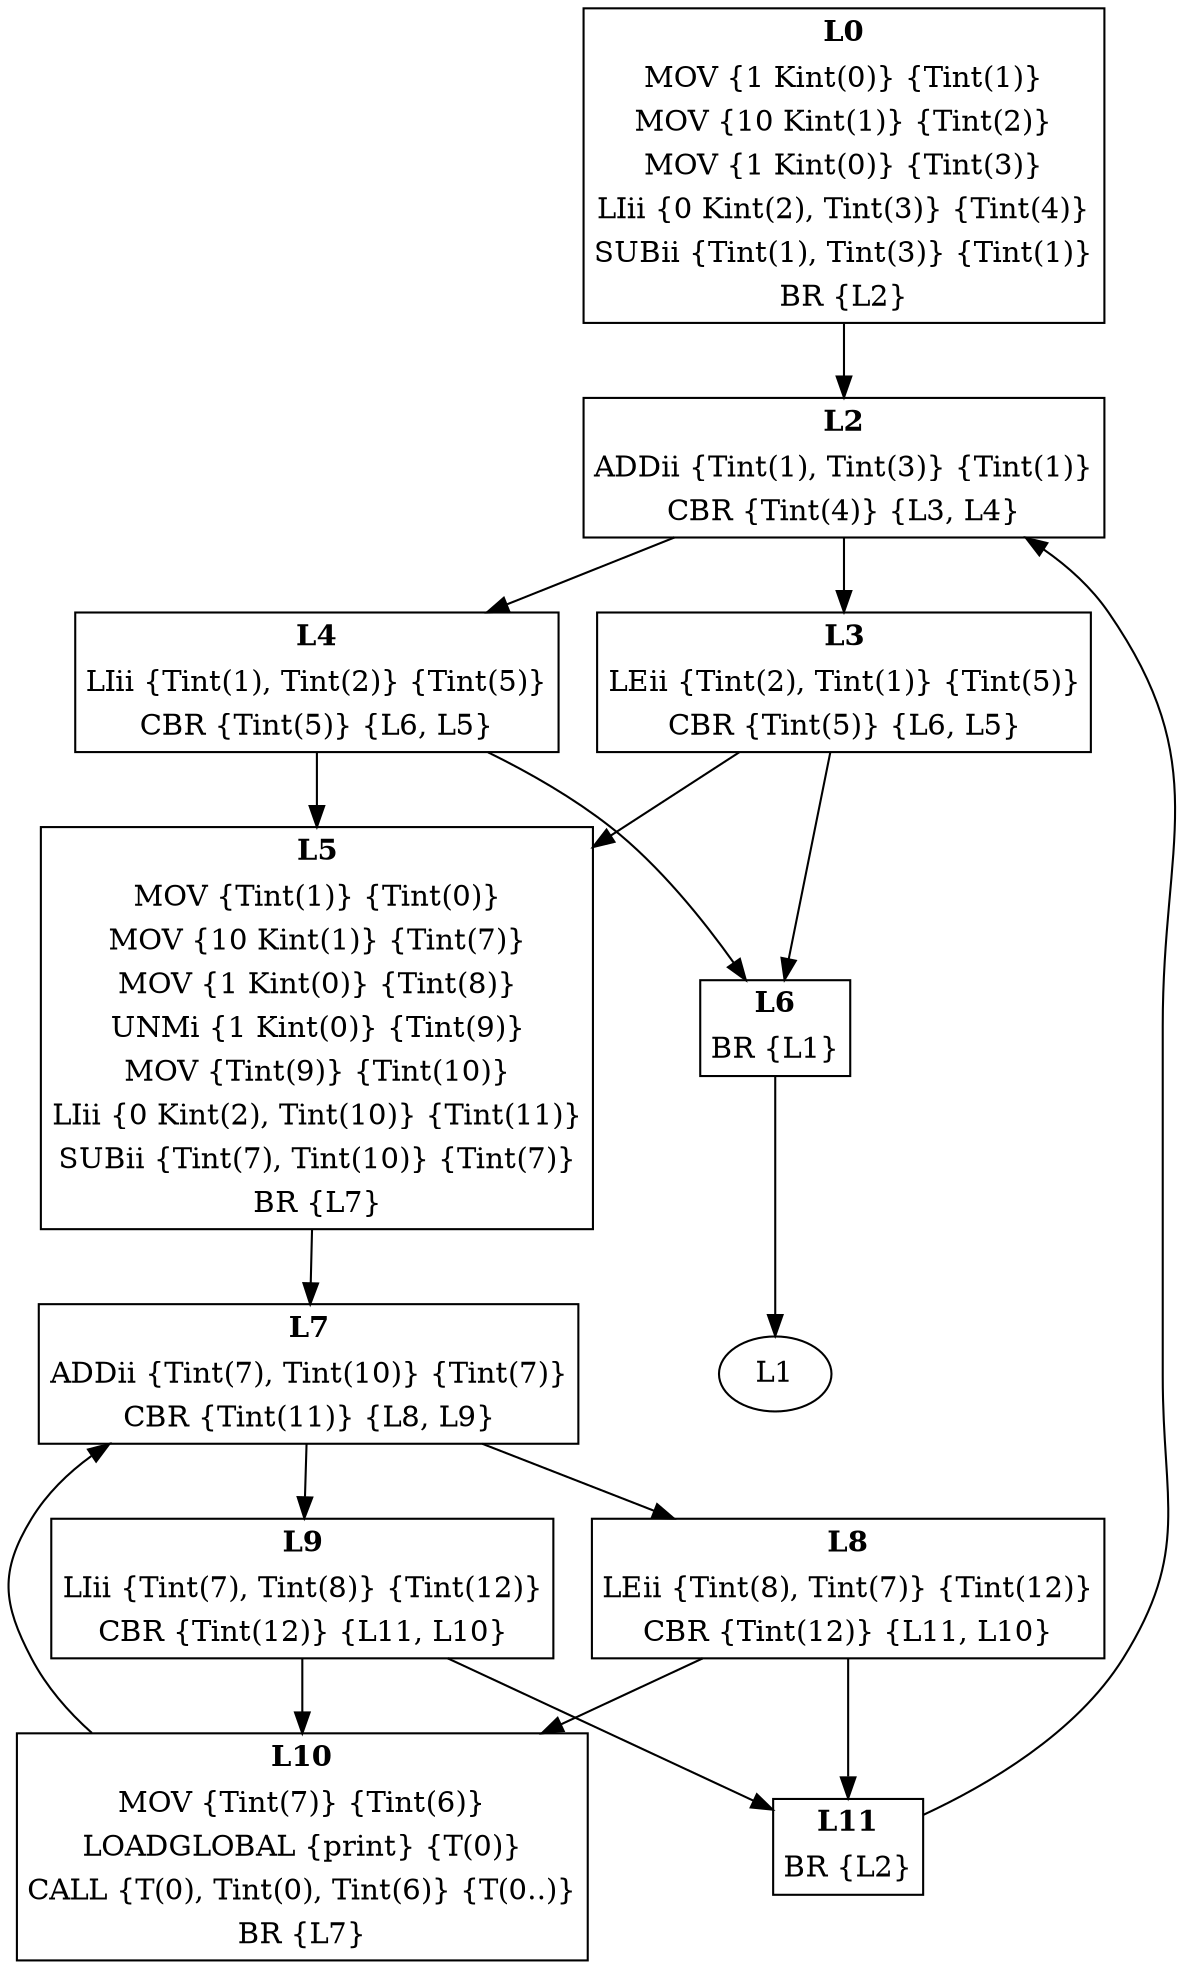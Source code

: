 digraph Proc1 {
L0 [shape=none, margin=0, label=<<TABLE BORDER="1" CELLBORDER="0">
<TR><TD><B>L0</B></TD></TR>
<TR><TD>MOV {1 Kint(0)} {Tint(1)}</TD></TR>
<TR><TD>MOV {10 Kint(1)} {Tint(2)}</TD></TR>
<TR><TD>MOV {1 Kint(0)} {Tint(3)}</TD></TR>
<TR><TD>LIii {0 Kint(2), Tint(3)} {Tint(4)}</TD></TR>
<TR><TD>SUBii {Tint(1), Tint(3)} {Tint(1)}</TD></TR>
<TR><TD>BR {L2}</TD></TR>
</TABLE>>];
L0 -> L2
L2 [shape=none, margin=0, label=<<TABLE BORDER="1" CELLBORDER="0">
<TR><TD><B>L2</B></TD></TR>
<TR><TD>ADDii {Tint(1), Tint(3)} {Tint(1)}</TD></TR>
<TR><TD>CBR {Tint(4)} {L3, L4}</TD></TR>
</TABLE>>];
L2 -> L3
L2 -> L4
L3 [shape=none, margin=0, label=<<TABLE BORDER="1" CELLBORDER="0">
<TR><TD><B>L3</B></TD></TR>
<TR><TD>LEii {Tint(2), Tint(1)} {Tint(5)}</TD></TR>
<TR><TD>CBR {Tint(5)} {L6, L5}</TD></TR>
</TABLE>>];
L3 -> L6
L3 -> L5
L4 [shape=none, margin=0, label=<<TABLE BORDER="1" CELLBORDER="0">
<TR><TD><B>L4</B></TD></TR>
<TR><TD>LIii {Tint(1), Tint(2)} {Tint(5)}</TD></TR>
<TR><TD>CBR {Tint(5)} {L6, L5}</TD></TR>
</TABLE>>];
L4 -> L6
L4 -> L5
L5 [shape=none, margin=0, label=<<TABLE BORDER="1" CELLBORDER="0">
<TR><TD><B>L5</B></TD></TR>
<TR><TD>MOV {Tint(1)} {Tint(0)}</TD></TR>
<TR><TD>MOV {10 Kint(1)} {Tint(7)}</TD></TR>
<TR><TD>MOV {1 Kint(0)} {Tint(8)}</TD></TR>
<TR><TD>UNMi {1 Kint(0)} {Tint(9)}</TD></TR>
<TR><TD>MOV {Tint(9)} {Tint(10)}</TD></TR>
<TR><TD>LIii {0 Kint(2), Tint(10)} {Tint(11)}</TD></TR>
<TR><TD>SUBii {Tint(7), Tint(10)} {Tint(7)}</TD></TR>
<TR><TD>BR {L7}</TD></TR>
</TABLE>>];
L5 -> L7
L6 [shape=none, margin=0, label=<<TABLE BORDER="1" CELLBORDER="0">
<TR><TD><B>L6</B></TD></TR>
<TR><TD>BR {L1}</TD></TR>
</TABLE>>];
L6 -> L1
L7 [shape=none, margin=0, label=<<TABLE BORDER="1" CELLBORDER="0">
<TR><TD><B>L7</B></TD></TR>
<TR><TD>ADDii {Tint(7), Tint(10)} {Tint(7)}</TD></TR>
<TR><TD>CBR {Tint(11)} {L8, L9}</TD></TR>
</TABLE>>];
L7 -> L8
L7 -> L9
L8 [shape=none, margin=0, label=<<TABLE BORDER="1" CELLBORDER="0">
<TR><TD><B>L8</B></TD></TR>
<TR><TD>LEii {Tint(8), Tint(7)} {Tint(12)}</TD></TR>
<TR><TD>CBR {Tint(12)} {L11, L10}</TD></TR>
</TABLE>>];
L8 -> L11
L8 -> L10
L9 [shape=none, margin=0, label=<<TABLE BORDER="1" CELLBORDER="0">
<TR><TD><B>L9</B></TD></TR>
<TR><TD>LIii {Tint(7), Tint(8)} {Tint(12)}</TD></TR>
<TR><TD>CBR {Tint(12)} {L11, L10}</TD></TR>
</TABLE>>];
L9 -> L11
L9 -> L10
L10 [shape=none, margin=0, label=<<TABLE BORDER="1" CELLBORDER="0">
<TR><TD><B>L10</B></TD></TR>
<TR><TD>MOV {Tint(7)} {Tint(6)}</TD></TR>
<TR><TD>LOADGLOBAL {print} {T(0)}</TD></TR>
<TR><TD>CALL {T(0), Tint(0), Tint(6)} {T(0..)}</TD></TR>
<TR><TD>BR {L7}</TD></TR>
</TABLE>>];
L10 -> L7
L11 [shape=none, margin=0, label=<<TABLE BORDER="1" CELLBORDER="0">
<TR><TD><B>L11</B></TD></TR>
<TR><TD>BR {L2}</TD></TR>
</TABLE>>];
L11 -> L2
}
